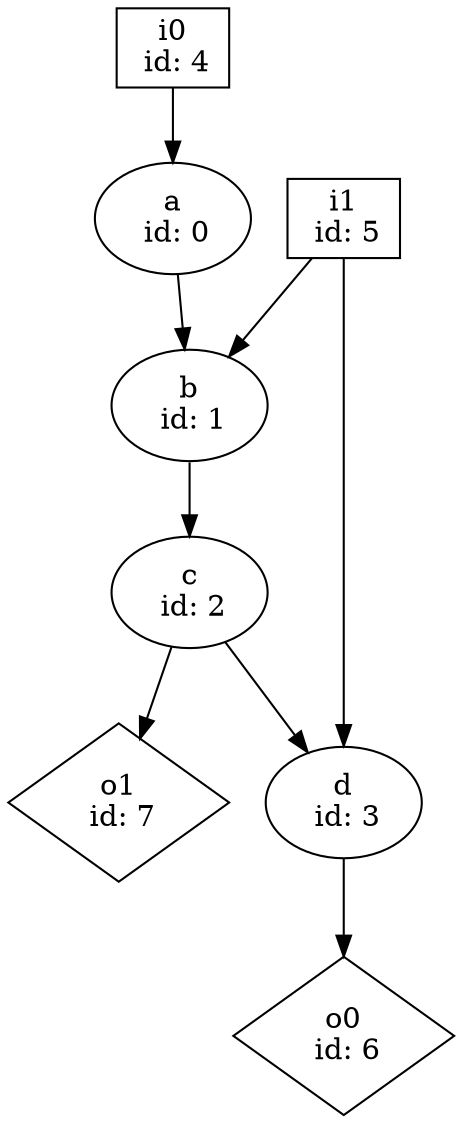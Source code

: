digraph G {
n0 [label="a\n id: 0"];
n1 [label="b\n id: 1"];
n2 [label="c\n id: 2"];
n3 [label="d\n id: 3"];
n4 [label="i0\n id: 4",shape="box"];
n5 [label="i1\n id: 5",shape="box"];
n6 [label="o0\n id: 6",shape="diamond"];
n7 [label="o1\n id: 7",shape="diamond"];
n0 -> n1
n1 -> n2
n2 -> n3
n2 -> n7
n3 -> n6
n4 -> n0
n5 -> n1
n5 -> n3
}